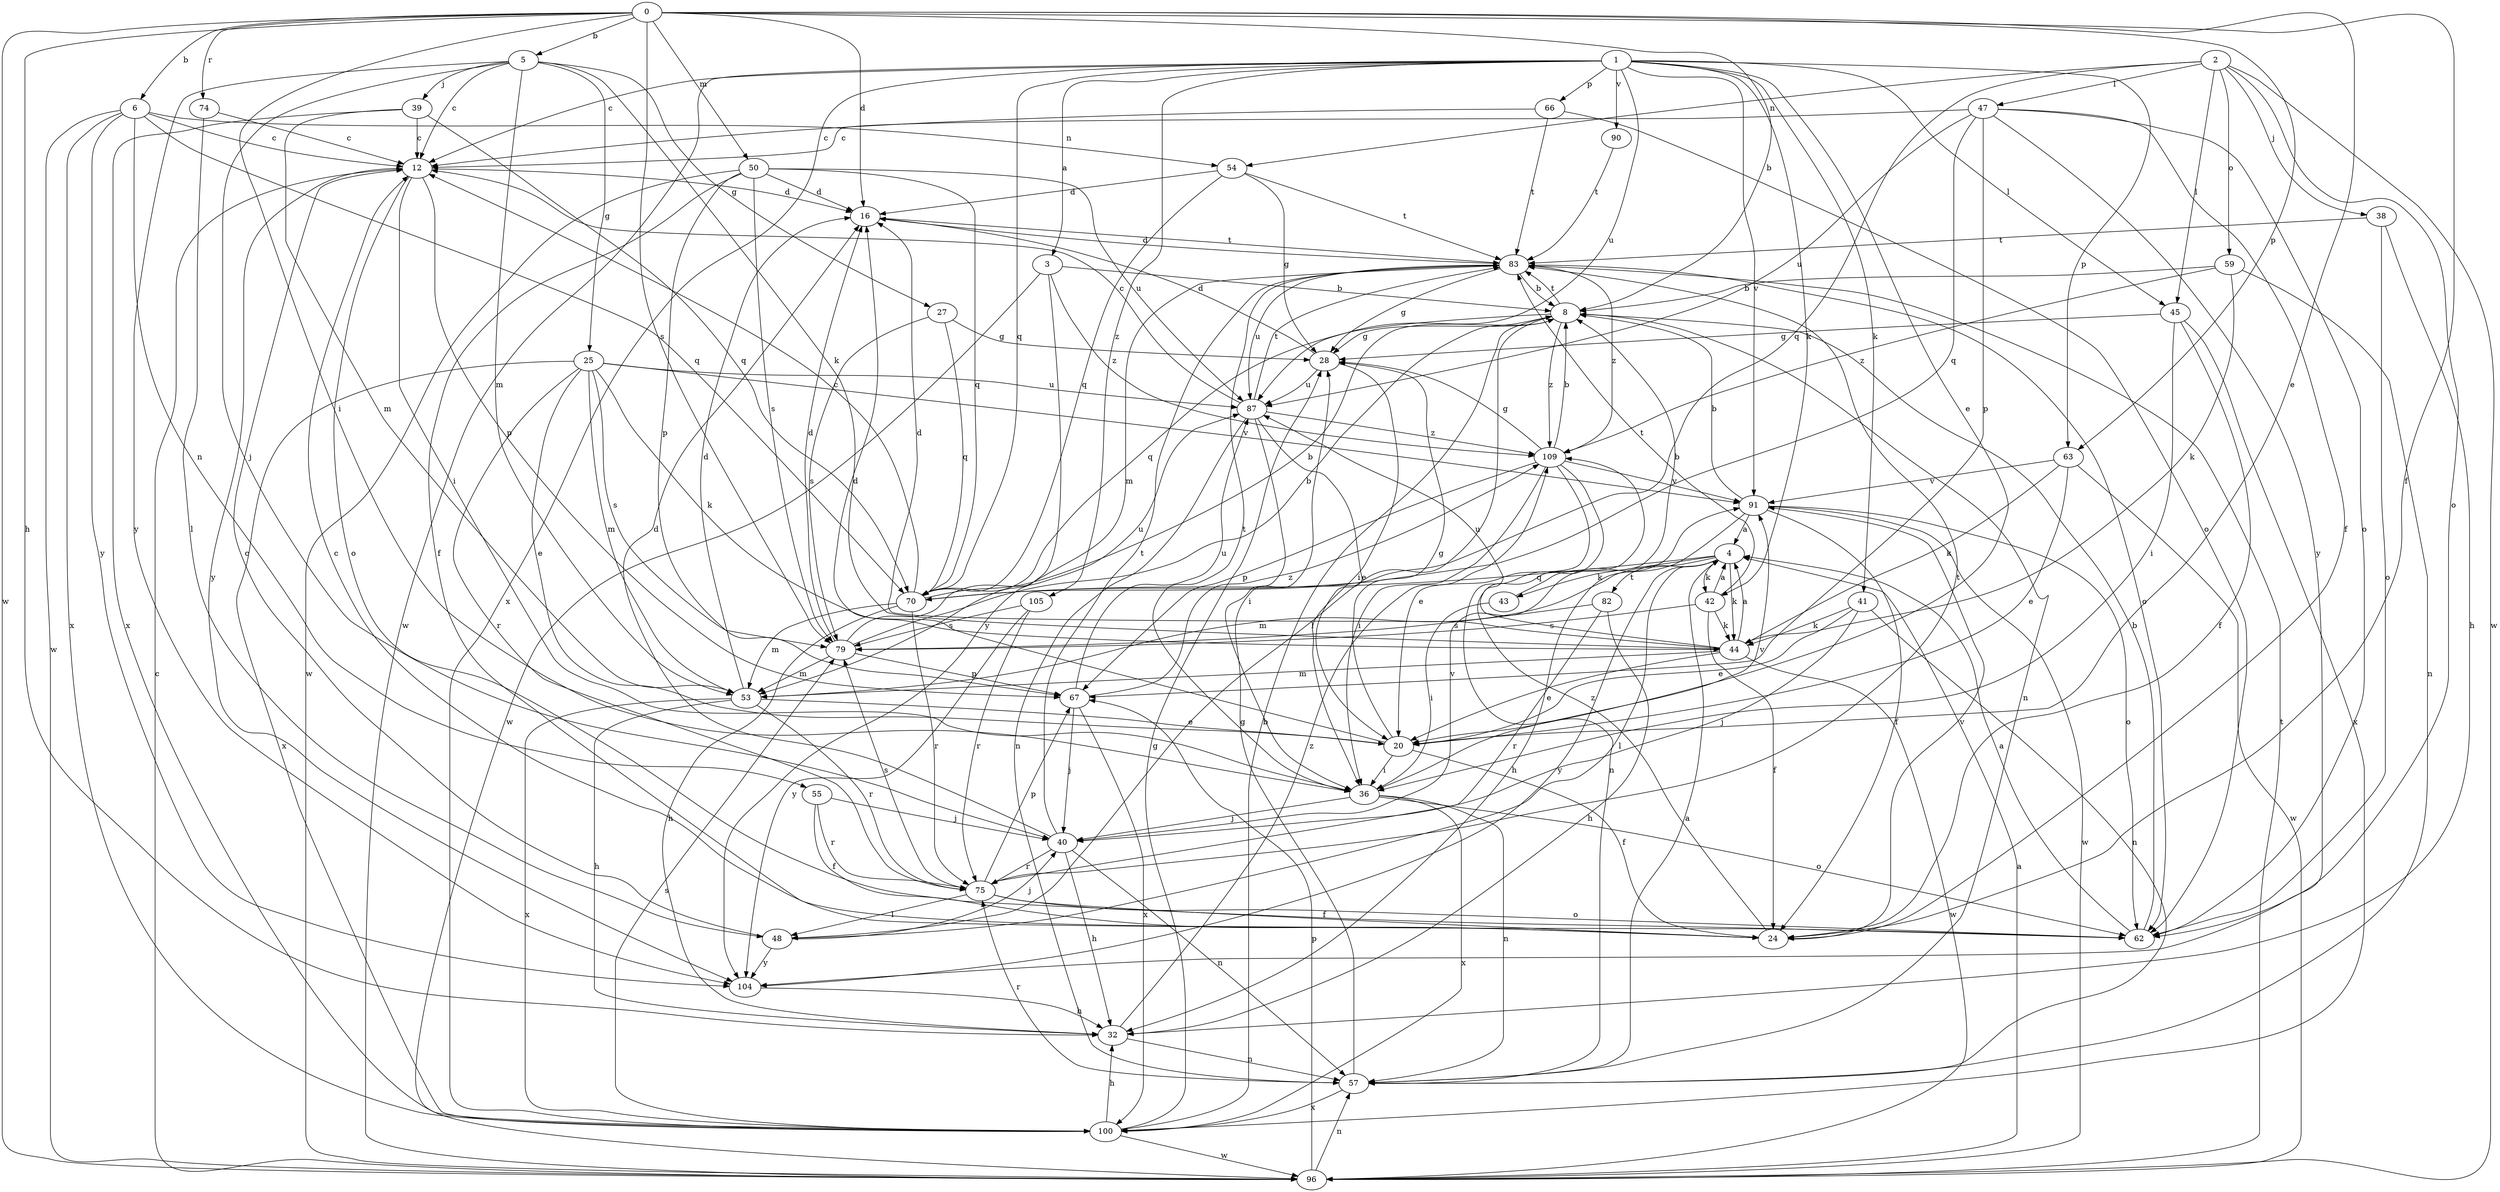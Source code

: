 strict digraph  {
0;
1;
2;
3;
4;
5;
6;
8;
12;
16;
20;
24;
25;
27;
28;
32;
36;
38;
39;
40;
41;
42;
43;
44;
45;
47;
48;
50;
53;
54;
55;
57;
59;
62;
63;
66;
67;
70;
74;
75;
79;
82;
83;
87;
90;
91;
96;
100;
104;
105;
109;
0 -> 5  [label=b];
0 -> 6  [label=b];
0 -> 8  [label=b];
0 -> 16  [label=d];
0 -> 20  [label=e];
0 -> 24  [label=f];
0 -> 32  [label=h];
0 -> 36  [label=i];
0 -> 50  [label=m];
0 -> 63  [label=p];
0 -> 74  [label=r];
0 -> 79  [label=s];
0 -> 96  [label=w];
1 -> 3  [label=a];
1 -> 12  [label=c];
1 -> 20  [label=e];
1 -> 41  [label=k];
1 -> 42  [label=k];
1 -> 45  [label=l];
1 -> 63  [label=p];
1 -> 66  [label=p];
1 -> 70  [label=q];
1 -> 87  [label=u];
1 -> 90  [label=v];
1 -> 91  [label=v];
1 -> 96  [label=w];
1 -> 100  [label=x];
1 -> 105  [label=z];
2 -> 38  [label=j];
2 -> 45  [label=l];
2 -> 47  [label=l];
2 -> 54  [label=n];
2 -> 59  [label=o];
2 -> 62  [label=o];
2 -> 70  [label=q];
2 -> 96  [label=w];
3 -> 8  [label=b];
3 -> 96  [label=w];
3 -> 104  [label=y];
3 -> 109  [label=z];
4 -> 42  [label=k];
4 -> 43  [label=k];
4 -> 44  [label=k];
4 -> 48  [label=l];
4 -> 53  [label=m];
4 -> 70  [label=q];
4 -> 82  [label=t];
4 -> 104  [label=y];
5 -> 12  [label=c];
5 -> 25  [label=g];
5 -> 27  [label=g];
5 -> 39  [label=j];
5 -> 40  [label=j];
5 -> 44  [label=k];
5 -> 53  [label=m];
5 -> 104  [label=y];
6 -> 12  [label=c];
6 -> 54  [label=n];
6 -> 55  [label=n];
6 -> 70  [label=q];
6 -> 96  [label=w];
6 -> 100  [label=x];
6 -> 104  [label=y];
8 -> 28  [label=g];
8 -> 48  [label=l];
8 -> 57  [label=n];
8 -> 70  [label=q];
8 -> 83  [label=t];
8 -> 109  [label=z];
12 -> 16  [label=d];
12 -> 36  [label=i];
12 -> 62  [label=o];
12 -> 67  [label=p];
12 -> 104  [label=y];
16 -> 83  [label=t];
20 -> 16  [label=d];
20 -> 24  [label=f];
20 -> 28  [label=g];
20 -> 36  [label=i];
24 -> 91  [label=v];
24 -> 109  [label=z];
25 -> 20  [label=e];
25 -> 44  [label=k];
25 -> 53  [label=m];
25 -> 75  [label=r];
25 -> 79  [label=s];
25 -> 87  [label=u];
25 -> 91  [label=v];
25 -> 100  [label=x];
27 -> 28  [label=g];
27 -> 70  [label=q];
27 -> 79  [label=s];
28 -> 16  [label=d];
28 -> 36  [label=i];
28 -> 87  [label=u];
32 -> 57  [label=n];
32 -> 109  [label=z];
36 -> 40  [label=j];
36 -> 57  [label=n];
36 -> 62  [label=o];
36 -> 83  [label=t];
36 -> 91  [label=v];
36 -> 100  [label=x];
38 -> 32  [label=h];
38 -> 62  [label=o];
38 -> 83  [label=t];
39 -> 12  [label=c];
39 -> 53  [label=m];
39 -> 70  [label=q];
39 -> 100  [label=x];
40 -> 16  [label=d];
40 -> 32  [label=h];
40 -> 57  [label=n];
40 -> 75  [label=r];
40 -> 83  [label=t];
40 -> 91  [label=v];
41 -> 20  [label=e];
41 -> 40  [label=j];
41 -> 44  [label=k];
41 -> 57  [label=n];
42 -> 4  [label=a];
42 -> 24  [label=f];
42 -> 44  [label=k];
42 -> 79  [label=s];
42 -> 83  [label=t];
43 -> 8  [label=b];
43 -> 36  [label=i];
44 -> 4  [label=a];
44 -> 16  [label=d];
44 -> 20  [label=e];
44 -> 53  [label=m];
44 -> 87  [label=u];
44 -> 96  [label=w];
45 -> 24  [label=f];
45 -> 28  [label=g];
45 -> 36  [label=i];
45 -> 100  [label=x];
47 -> 12  [label=c];
47 -> 24  [label=f];
47 -> 62  [label=o];
47 -> 67  [label=p];
47 -> 70  [label=q];
47 -> 87  [label=u];
47 -> 104  [label=y];
48 -> 12  [label=c];
48 -> 40  [label=j];
48 -> 104  [label=y];
50 -> 16  [label=d];
50 -> 24  [label=f];
50 -> 67  [label=p];
50 -> 70  [label=q];
50 -> 79  [label=s];
50 -> 87  [label=u];
50 -> 96  [label=w];
53 -> 16  [label=d];
53 -> 20  [label=e];
53 -> 32  [label=h];
53 -> 75  [label=r];
53 -> 100  [label=x];
54 -> 16  [label=d];
54 -> 28  [label=g];
54 -> 70  [label=q];
54 -> 83  [label=t];
55 -> 24  [label=f];
55 -> 40  [label=j];
55 -> 75  [label=r];
57 -> 4  [label=a];
57 -> 28  [label=g];
57 -> 75  [label=r];
57 -> 100  [label=x];
59 -> 8  [label=b];
59 -> 44  [label=k];
59 -> 57  [label=n];
59 -> 109  [label=z];
62 -> 4  [label=a];
62 -> 8  [label=b];
62 -> 12  [label=c];
63 -> 20  [label=e];
63 -> 44  [label=k];
63 -> 91  [label=v];
63 -> 96  [label=w];
66 -> 12  [label=c];
66 -> 62  [label=o];
66 -> 83  [label=t];
67 -> 40  [label=j];
67 -> 87  [label=u];
67 -> 100  [label=x];
67 -> 109  [label=z];
70 -> 8  [label=b];
70 -> 12  [label=c];
70 -> 32  [label=h];
70 -> 53  [label=m];
70 -> 75  [label=r];
74 -> 12  [label=c];
74 -> 48  [label=l];
75 -> 24  [label=f];
75 -> 48  [label=l];
75 -> 62  [label=o];
75 -> 67  [label=p];
75 -> 79  [label=s];
75 -> 83  [label=t];
79 -> 8  [label=b];
79 -> 16  [label=d];
79 -> 53  [label=m];
79 -> 67  [label=p];
79 -> 87  [label=u];
82 -> 32  [label=h];
82 -> 75  [label=r];
82 -> 79  [label=s];
83 -> 8  [label=b];
83 -> 16  [label=d];
83 -> 28  [label=g];
83 -> 53  [label=m];
83 -> 62  [label=o];
83 -> 87  [label=u];
83 -> 109  [label=z];
87 -> 12  [label=c];
87 -> 20  [label=e];
87 -> 36  [label=i];
87 -> 57  [label=n];
87 -> 83  [label=t];
87 -> 109  [label=z];
90 -> 83  [label=t];
91 -> 4  [label=a];
91 -> 8  [label=b];
91 -> 24  [label=f];
91 -> 32  [label=h];
91 -> 62  [label=o];
91 -> 96  [label=w];
96 -> 4  [label=a];
96 -> 12  [label=c];
96 -> 57  [label=n];
96 -> 67  [label=p];
96 -> 83  [label=t];
100 -> 8  [label=b];
100 -> 28  [label=g];
100 -> 32  [label=h];
100 -> 79  [label=s];
100 -> 96  [label=w];
104 -> 32  [label=h];
105 -> 75  [label=r];
105 -> 79  [label=s];
105 -> 104  [label=y];
109 -> 8  [label=b];
109 -> 20  [label=e];
109 -> 28  [label=g];
109 -> 36  [label=i];
109 -> 57  [label=n];
109 -> 67  [label=p];
109 -> 91  [label=v];
}
